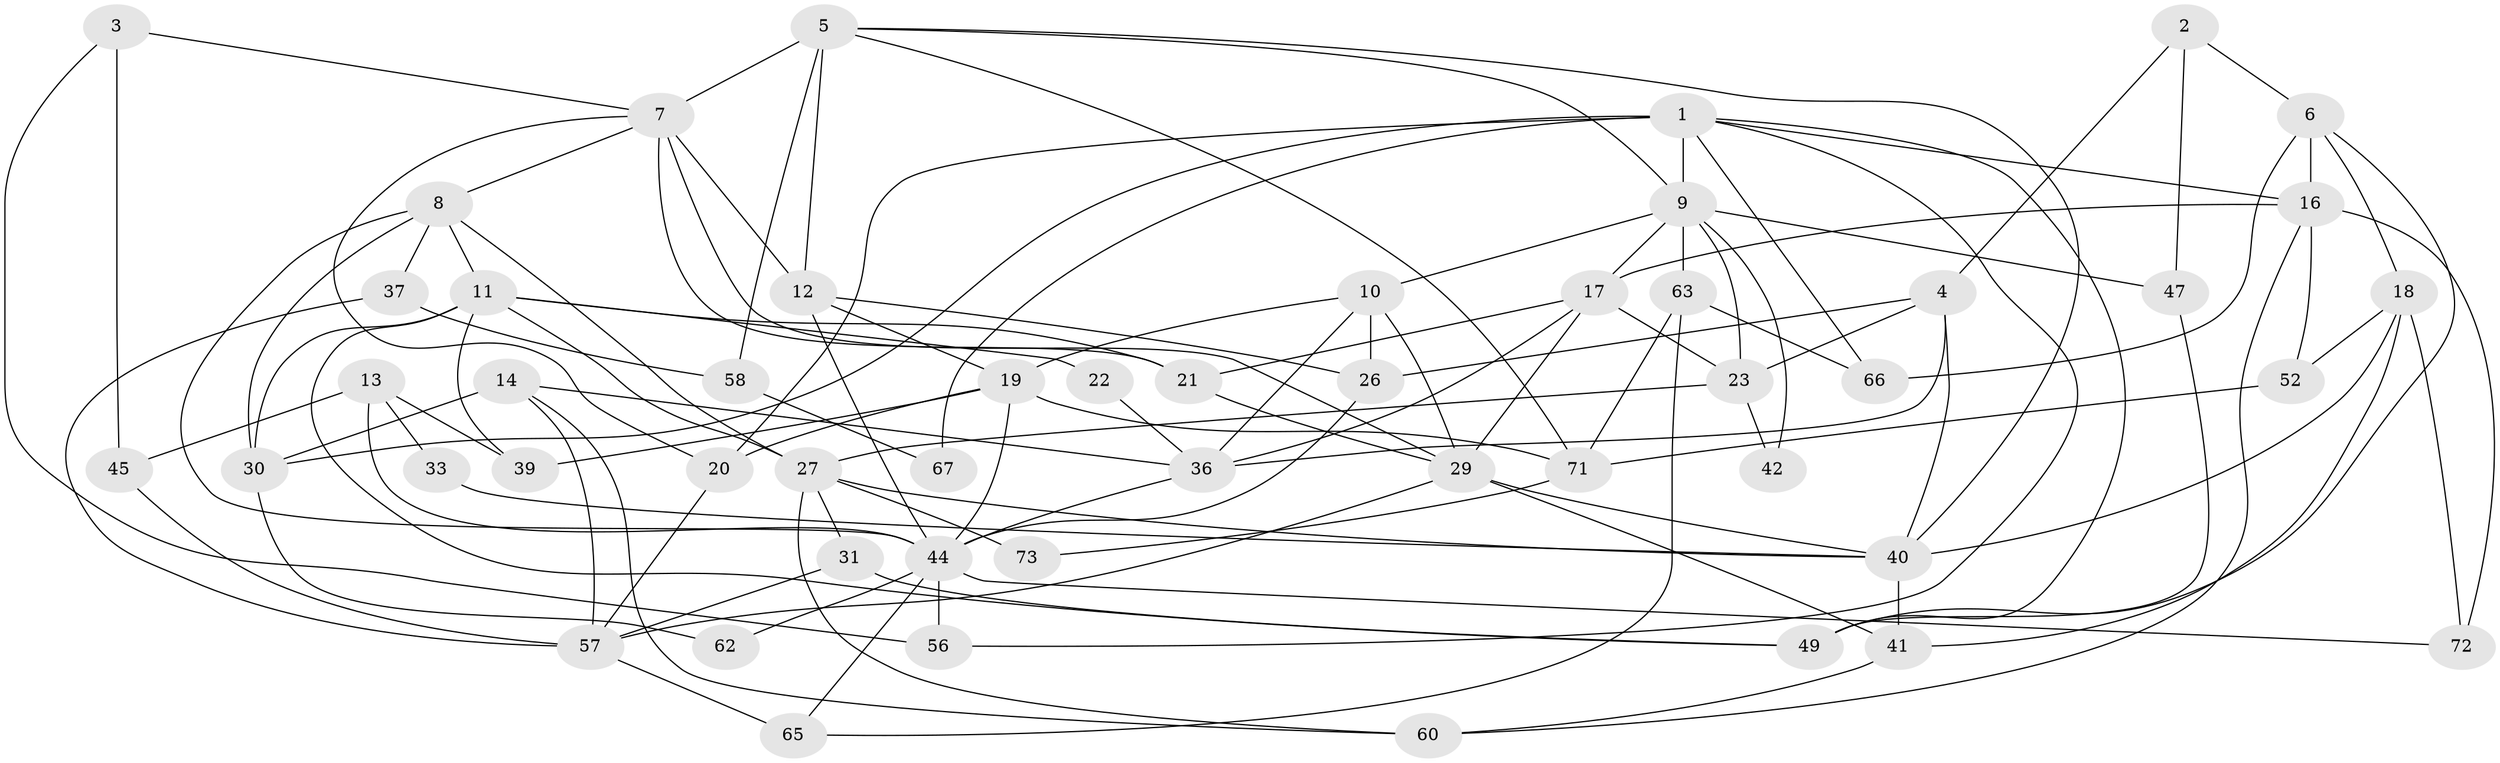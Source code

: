 // Generated by graph-tools (version 1.1) at 2025/23/03/03/25 07:23:59]
// undirected, 51 vertices, 116 edges
graph export_dot {
graph [start="1"]
  node [color=gray90,style=filled];
  1 [super="+15"];
  2;
  3 [super="+55"];
  4;
  5 [super="+32"];
  6;
  7 [super="+25"];
  8 [super="+70"];
  9 [super="+38"];
  10 [super="+24"];
  11 [super="+61"];
  12 [super="+64"];
  13;
  14 [super="+59"];
  16 [super="+28"];
  17 [super="+46"];
  18 [super="+68"];
  19 [super="+53"];
  20;
  21;
  22;
  23;
  26 [super="+35"];
  27 [super="+51"];
  29 [super="+34"];
  30;
  31;
  33;
  36 [super="+43"];
  37;
  39;
  40 [super="+54"];
  41 [super="+50"];
  42;
  44 [super="+48"];
  45;
  47;
  49;
  52;
  56;
  57 [super="+69"];
  58;
  60;
  62;
  63;
  65;
  66;
  67;
  71 [super="+74"];
  72;
  73;
  1 -- 9 [weight=2];
  1 -- 20 [weight=2];
  1 -- 30;
  1 -- 66;
  1 -- 67;
  1 -- 56;
  1 -- 49;
  1 -- 16;
  2 -- 47;
  2 -- 6;
  2 -- 4;
  3 -- 45 [weight=2];
  3 -- 56;
  3 -- 7;
  4 -- 23;
  4 -- 26;
  4 -- 36;
  4 -- 40;
  5 -- 7 [weight=2];
  5 -- 12;
  5 -- 9;
  5 -- 58;
  5 -- 71;
  5 -- 40;
  6 -- 16;
  6 -- 49;
  6 -- 66;
  6 -- 18;
  7 -- 20;
  7 -- 21;
  7 -- 8;
  7 -- 12;
  7 -- 29;
  8 -- 11;
  8 -- 37;
  8 -- 27;
  8 -- 44;
  8 -- 30;
  9 -- 23;
  9 -- 47;
  9 -- 10;
  9 -- 42;
  9 -- 63;
  9 -- 17;
  10 -- 29;
  10 -- 26;
  10 -- 19;
  10 -- 36;
  11 -- 27;
  11 -- 39;
  11 -- 49;
  11 -- 21;
  11 -- 22;
  11 -- 30;
  12 -- 44 [weight=2];
  12 -- 26;
  12 -- 19;
  13 -- 39;
  13 -- 33;
  13 -- 45;
  13 -- 44;
  14 -- 30;
  14 -- 36;
  14 -- 60;
  14 -- 57;
  16 -- 60;
  16 -- 52;
  16 -- 72;
  16 -- 17;
  17 -- 29;
  17 -- 21;
  17 -- 36;
  17 -- 23;
  18 -- 72;
  18 -- 41;
  18 -- 52;
  18 -- 40;
  19 -- 20;
  19 -- 39;
  19 -- 44;
  19 -- 71;
  20 -- 57;
  21 -- 29;
  22 -- 36;
  23 -- 27 [weight=2];
  23 -- 42;
  26 -- 44;
  27 -- 40;
  27 -- 60;
  27 -- 73 [weight=2];
  27 -- 31;
  29 -- 57 [weight=2];
  29 -- 41;
  29 -- 40;
  30 -- 62;
  31 -- 57 [weight=2];
  31 -- 49;
  33 -- 40;
  36 -- 44;
  37 -- 58;
  37 -- 57;
  40 -- 41;
  41 -- 60;
  44 -- 62;
  44 -- 65;
  44 -- 72;
  44 -- 56;
  45 -- 57;
  47 -- 49;
  52 -- 71;
  57 -- 65;
  58 -- 67;
  63 -- 65;
  63 -- 66;
  63 -- 71;
  71 -- 73;
}
